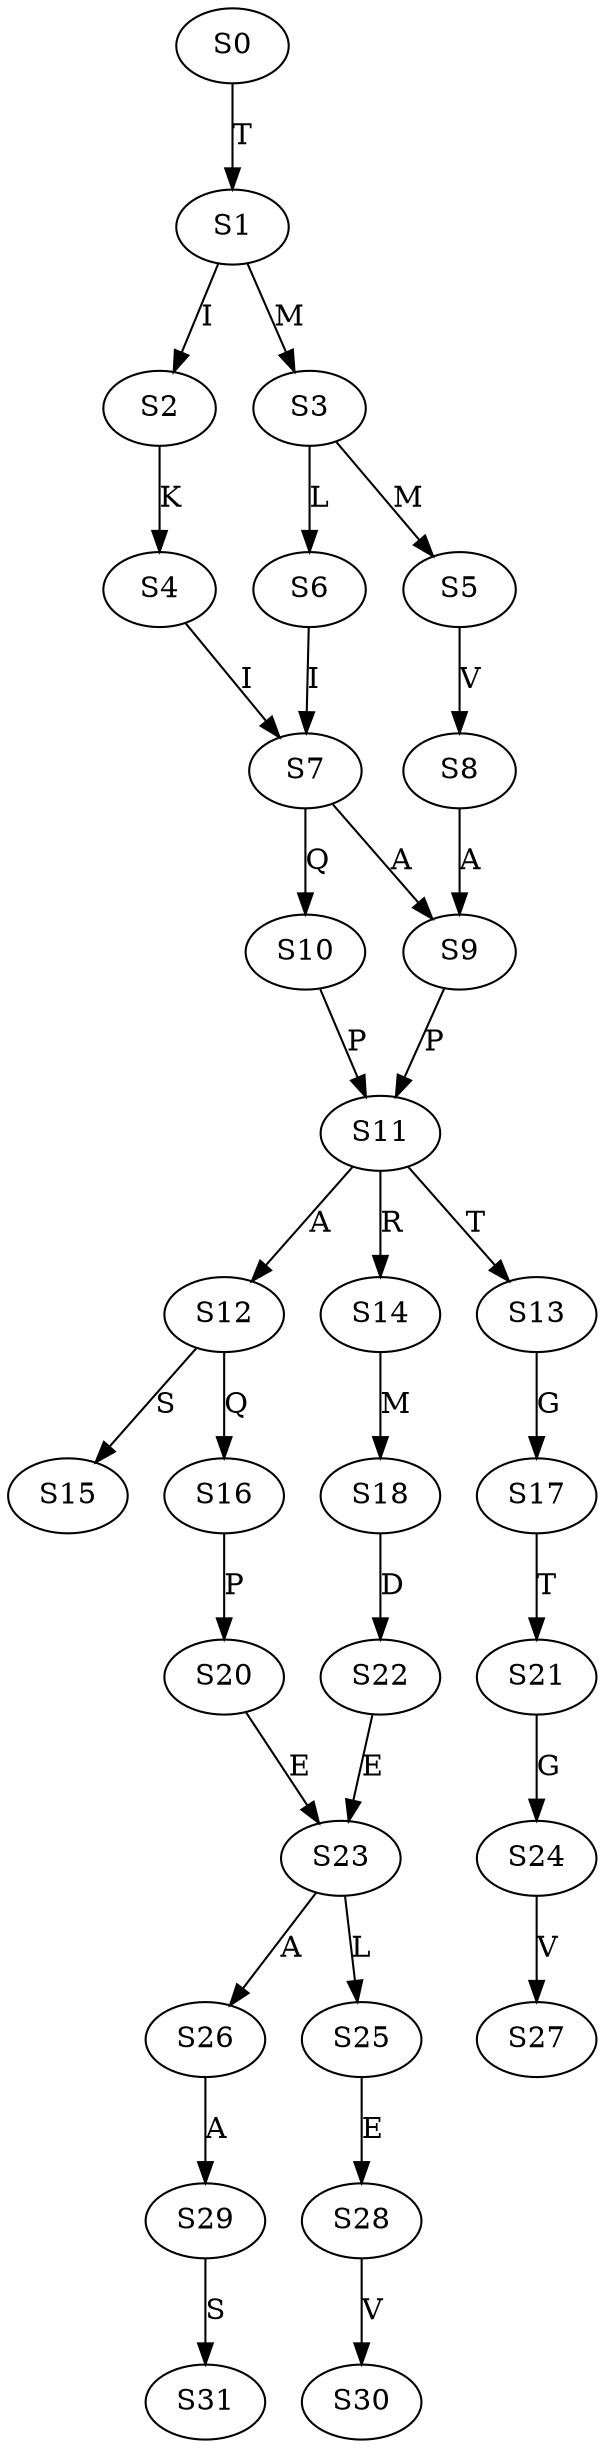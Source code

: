 strict digraph  {
	S0 -> S1 [ label = T ];
	S1 -> S2 [ label = I ];
	S1 -> S3 [ label = M ];
	S2 -> S4 [ label = K ];
	S3 -> S5 [ label = M ];
	S3 -> S6 [ label = L ];
	S4 -> S7 [ label = I ];
	S5 -> S8 [ label = V ];
	S6 -> S7 [ label = I ];
	S7 -> S9 [ label = A ];
	S7 -> S10 [ label = Q ];
	S8 -> S9 [ label = A ];
	S9 -> S11 [ label = P ];
	S10 -> S11 [ label = P ];
	S11 -> S12 [ label = A ];
	S11 -> S13 [ label = T ];
	S11 -> S14 [ label = R ];
	S12 -> S15 [ label = S ];
	S12 -> S16 [ label = Q ];
	S13 -> S17 [ label = G ];
	S14 -> S18 [ label = M ];
	S16 -> S20 [ label = P ];
	S17 -> S21 [ label = T ];
	S18 -> S22 [ label = D ];
	S20 -> S23 [ label = E ];
	S21 -> S24 [ label = G ];
	S22 -> S23 [ label = E ];
	S23 -> S25 [ label = L ];
	S23 -> S26 [ label = A ];
	S24 -> S27 [ label = V ];
	S25 -> S28 [ label = E ];
	S26 -> S29 [ label = A ];
	S28 -> S30 [ label = V ];
	S29 -> S31 [ label = S ];
}
